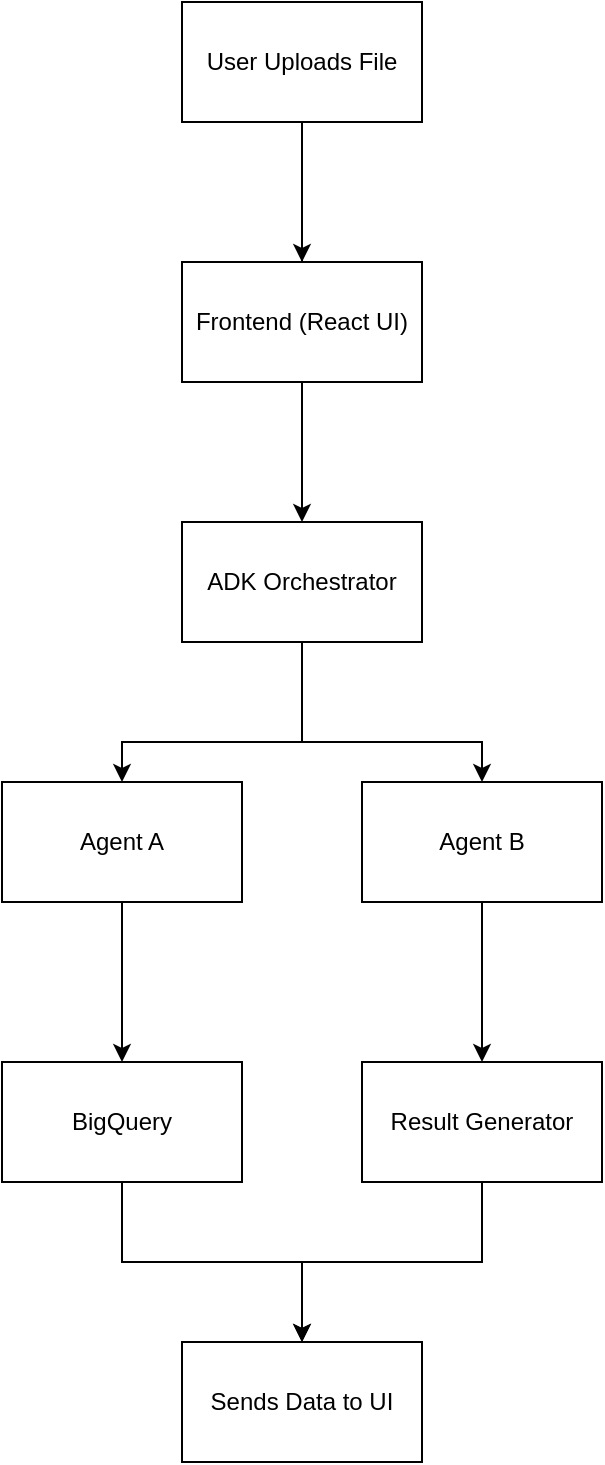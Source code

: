 <mxfile version="27.1.6">
  <diagram name="Page-1" id="gJ2hbNns5Q2yCdbQPla7">
    <mxGraphModel dx="1042" dy="527" grid="1" gridSize="10" guides="1" tooltips="1" connect="1" arrows="1" fold="1" page="1" pageScale="1" pageWidth="850" pageHeight="1100" math="0" shadow="0">
      <root>
        <mxCell id="0" />
        <mxCell id="1" parent="0" />
        <mxCell id="vN8LFXJm5AUZ77G94wwe-3" value="" style="edgeStyle=orthogonalEdgeStyle;rounded=0;orthogonalLoop=1;jettySize=auto;html=1;" edge="1" parent="1" source="vN8LFXJm5AUZ77G94wwe-9" target="vN8LFXJm5AUZ77G94wwe-2">
          <mxGeometry relative="1" as="geometry">
            <Array as="points">
              <mxPoint x="420" y="220" />
              <mxPoint x="420" y="220" />
            </Array>
          </mxGeometry>
        </mxCell>
        <mxCell id="vN8LFXJm5AUZ77G94wwe-1" value="User Uploads File" style="rounded=0;whiteSpace=wrap;html=1;" vertex="1" parent="1">
          <mxGeometry x="360" y="130" width="120" height="60" as="geometry" />
        </mxCell>
        <mxCell id="vN8LFXJm5AUZ77G94wwe-5" value="" style="edgeStyle=orthogonalEdgeStyle;rounded=0;orthogonalLoop=1;jettySize=auto;html=1;" edge="1" parent="1" source="vN8LFXJm5AUZ77G94wwe-2" target="vN8LFXJm5AUZ77G94wwe-4">
          <mxGeometry relative="1" as="geometry">
            <Array as="points">
              <mxPoint x="420" y="500" />
              <mxPoint x="330" y="500" />
            </Array>
          </mxGeometry>
        </mxCell>
        <mxCell id="vN8LFXJm5AUZ77G94wwe-2" value="ADK Orchestrator" style="rounded=0;whiteSpace=wrap;html=1;" vertex="1" parent="1">
          <mxGeometry x="360" y="390" width="120" height="60" as="geometry" />
        </mxCell>
        <mxCell id="vN8LFXJm5AUZ77G94wwe-12" value="" style="edgeStyle=orthogonalEdgeStyle;rounded=0;orthogonalLoop=1;jettySize=auto;html=1;" edge="1" parent="1" source="vN8LFXJm5AUZ77G94wwe-4" target="vN8LFXJm5AUZ77G94wwe-11">
          <mxGeometry relative="1" as="geometry" />
        </mxCell>
        <mxCell id="vN8LFXJm5AUZ77G94wwe-4" value="Agent A" style="rounded=0;whiteSpace=wrap;html=1;" vertex="1" parent="1">
          <mxGeometry x="270" y="520" width="120" height="60" as="geometry" />
        </mxCell>
        <mxCell id="vN8LFXJm5AUZ77G94wwe-14" value="" style="edgeStyle=orthogonalEdgeStyle;rounded=0;orthogonalLoop=1;jettySize=auto;html=1;" edge="1" parent="1" source="vN8LFXJm5AUZ77G94wwe-7" target="vN8LFXJm5AUZ77G94wwe-13">
          <mxGeometry relative="1" as="geometry" />
        </mxCell>
        <mxCell id="vN8LFXJm5AUZ77G94wwe-7" value="Agent B" style="rounded=0;whiteSpace=wrap;html=1;" vertex="1" parent="1">
          <mxGeometry x="450" y="520" width="120" height="60" as="geometry" />
        </mxCell>
        <mxCell id="vN8LFXJm5AUZ77G94wwe-8" value="" style="endArrow=classic;html=1;rounded=0;entryX=0.5;entryY=0;entryDx=0;entryDy=0;exitX=0.5;exitY=1;exitDx=0;exitDy=0;" edge="1" parent="1" source="vN8LFXJm5AUZ77G94wwe-2" target="vN8LFXJm5AUZ77G94wwe-7">
          <mxGeometry width="50" height="50" relative="1" as="geometry">
            <mxPoint x="400" y="300" as="sourcePoint" />
            <mxPoint x="450" y="250" as="targetPoint" />
            <Array as="points">
              <mxPoint x="420" y="500" />
              <mxPoint x="480" y="500" />
              <mxPoint x="510" y="500" />
            </Array>
          </mxGeometry>
        </mxCell>
        <mxCell id="vN8LFXJm5AUZ77G94wwe-10" value="" style="edgeStyle=orthogonalEdgeStyle;rounded=0;orthogonalLoop=1;jettySize=auto;html=1;" edge="1" parent="1" source="vN8LFXJm5AUZ77G94wwe-1" target="vN8LFXJm5AUZ77G94wwe-9">
          <mxGeometry relative="1" as="geometry">
            <mxPoint x="420" y="190" as="sourcePoint" />
            <mxPoint x="420" y="390" as="targetPoint" />
            <Array as="points" />
          </mxGeometry>
        </mxCell>
        <mxCell id="vN8LFXJm5AUZ77G94wwe-9" value="Frontend (React UI)" style="rounded=0;whiteSpace=wrap;html=1;" vertex="1" parent="1">
          <mxGeometry x="360" y="260" width="120" height="60" as="geometry" />
        </mxCell>
        <mxCell id="vN8LFXJm5AUZ77G94wwe-18" value="" style="edgeStyle=orthogonalEdgeStyle;rounded=0;orthogonalLoop=1;jettySize=auto;html=1;" edge="1" parent="1" source="vN8LFXJm5AUZ77G94wwe-11" target="vN8LFXJm5AUZ77G94wwe-17">
          <mxGeometry relative="1" as="geometry" />
        </mxCell>
        <mxCell id="vN8LFXJm5AUZ77G94wwe-11" value="Big&lt;span style=&quot;background-color: transparent; color: light-dark(rgb(0, 0, 0), rgb(255, 255, 255));&quot;&gt;Query&lt;/span&gt;" style="rounded=0;whiteSpace=wrap;html=1;" vertex="1" parent="1">
          <mxGeometry x="270" y="660" width="120" height="60" as="geometry" />
        </mxCell>
        <mxCell id="vN8LFXJm5AUZ77G94wwe-13" value="Result Generator" style="whiteSpace=wrap;html=1;rounded=0;" vertex="1" parent="1">
          <mxGeometry x="450" y="660" width="120" height="60" as="geometry" />
        </mxCell>
        <mxCell id="vN8LFXJm5AUZ77G94wwe-17" value="Sends Data to UI" style="whiteSpace=wrap;html=1;rounded=0;" vertex="1" parent="1">
          <mxGeometry x="360" y="800" width="120" height="60" as="geometry" />
        </mxCell>
        <mxCell id="vN8LFXJm5AUZ77G94wwe-19" value="" style="endArrow=classic;html=1;rounded=0;exitX=0.5;exitY=1;exitDx=0;exitDy=0;entryX=0.5;entryY=0;entryDx=0;entryDy=0;" edge="1" parent="1" source="vN8LFXJm5AUZ77G94wwe-13" target="vN8LFXJm5AUZ77G94wwe-17">
          <mxGeometry width="50" height="50" relative="1" as="geometry">
            <mxPoint x="375" y="850" as="sourcePoint" />
            <mxPoint x="425" y="800" as="targetPoint" />
            <Array as="points">
              <mxPoint x="510" y="760" />
              <mxPoint x="420" y="760" />
            </Array>
          </mxGeometry>
        </mxCell>
      </root>
    </mxGraphModel>
  </diagram>
</mxfile>
